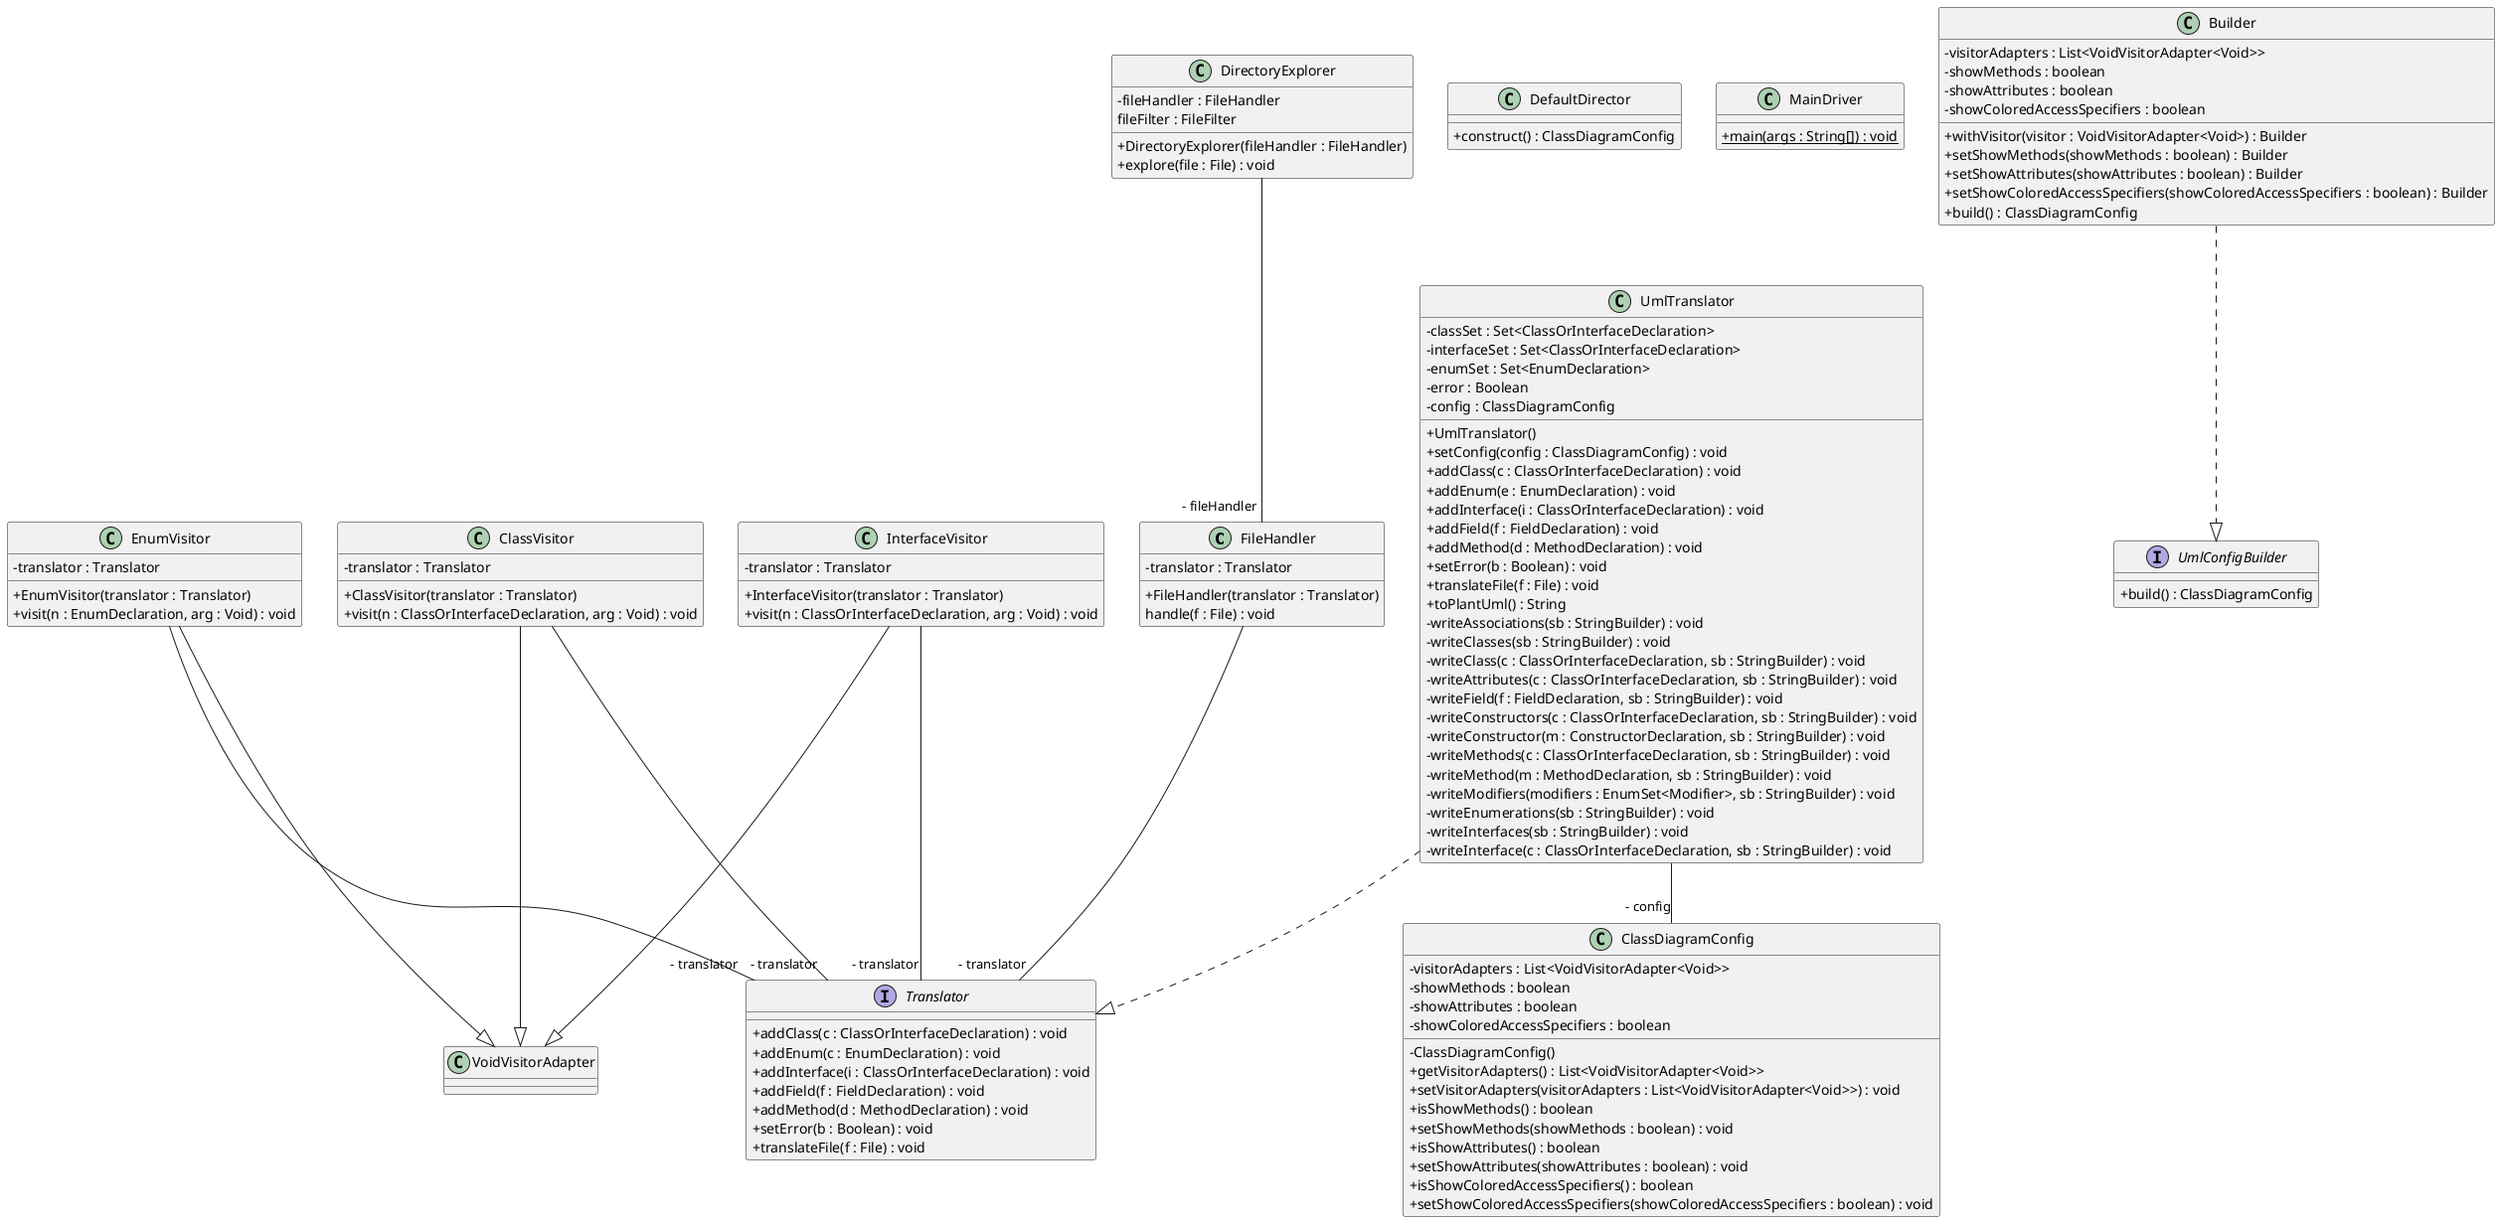 @startuml
skinparam classAttributeIconSize 0
class FileHandler{
- translator : Translator
+ FileHandler(translator : Translator)
handle(f : File) : void
}
class EnumVisitor{
- translator : Translator
+ EnumVisitor(translator : Translator)
+ visit(n : EnumDeclaration, arg : Void) : void
}
EnumVisitor --|> VoidVisitorAdapter
class DefaultDirector{
+ construct() : ClassDiagramConfig
}
class DirectoryExplorer{
- fileHandler : FileHandler
fileFilter : FileFilter
+ DirectoryExplorer(fileHandler : FileHandler)
+ explore(file : File) : void
}
class ClassVisitor{
- translator : Translator
+ ClassVisitor(translator : Translator)
+ visit(n : ClassOrInterfaceDeclaration, arg : Void) : void
}
ClassVisitor --|> VoidVisitorAdapter
class ClassDiagramConfig{
- visitorAdapters : List<VoidVisitorAdapter<Void>>
- showMethods : boolean
- showAttributes : boolean
- showColoredAccessSpecifiers : boolean
- ClassDiagramConfig()
+ getVisitorAdapters() : List<VoidVisitorAdapter<Void>>
+ setVisitorAdapters(visitorAdapters : List<VoidVisitorAdapter<Void>>) : void
+ isShowMethods() : boolean
+ setShowMethods(showMethods : boolean) : void
+ isShowAttributes() : boolean
+ setShowAttributes(showAttributes : boolean) : void
+ isShowColoredAccessSpecifiers() : boolean
+ setShowColoredAccessSpecifiers(showColoredAccessSpecifiers : boolean) : void
}
class UmlTranslator{
- classSet : Set<ClassOrInterfaceDeclaration>
- interfaceSet : Set<ClassOrInterfaceDeclaration>
- enumSet : Set<EnumDeclaration>
- error : Boolean
- config : ClassDiagramConfig
+ UmlTranslator()
+ setConfig(config : ClassDiagramConfig) : void
+ addClass(c : ClassOrInterfaceDeclaration) : void
+ addEnum(e : EnumDeclaration) : void
+ addInterface(i : ClassOrInterfaceDeclaration) : void
+ addField(f : FieldDeclaration) : void
+ addMethod(d : MethodDeclaration) : void
+ setError(b : Boolean) : void
+ translateFile(f : File) : void
+ toPlantUml() : String
- writeAssociations(sb : StringBuilder) : void
- writeClasses(sb : StringBuilder) : void
- writeClass(c : ClassOrInterfaceDeclaration, sb : StringBuilder) : void
- writeAttributes(c : ClassOrInterfaceDeclaration, sb : StringBuilder) : void
- writeField(f : FieldDeclaration, sb : StringBuilder) : void
- writeConstructors(c : ClassOrInterfaceDeclaration, sb : StringBuilder) : void
- writeConstructor(m : ConstructorDeclaration, sb : StringBuilder) : void
- writeMethods(c : ClassOrInterfaceDeclaration, sb : StringBuilder) : void
- writeMethod(m : MethodDeclaration, sb : StringBuilder) : void
- writeModifiers(modifiers : EnumSet<Modifier>, sb : StringBuilder) : void
- writeEnumerations(sb : StringBuilder) : void
- writeInterfaces(sb : StringBuilder) : void
- writeInterface(c : ClassOrInterfaceDeclaration, sb : StringBuilder) : void
}
UmlTranslator ..|> Translator
class InterfaceVisitor{
- translator : Translator
+ InterfaceVisitor(translator : Translator)
+ visit(n : ClassOrInterfaceDeclaration, arg : Void) : void
}
InterfaceVisitor --|> VoidVisitorAdapter
class MainDriver{
+ {static} main(args : String[]) : void
}
class Builder{
- visitorAdapters : List<VoidVisitorAdapter<Void>>
- showMethods : boolean
- showAttributes : boolean
- showColoredAccessSpecifiers : boolean
+ withVisitor(visitor : VoidVisitorAdapter<Void>) : Builder
+ setShowMethods(showMethods : boolean) : Builder
+ setShowAttributes(showAttributes : boolean) : Builder
+ setShowColoredAccessSpecifiers(showColoredAccessSpecifiers : boolean) : Builder
+ build() : ClassDiagramConfig
}
Builder ..|> UmlConfigBuilder
FileHandler--"- translator" Translator
EnumVisitor--"- translator" Translator
DirectoryExplorer--"- fileHandler" FileHandler
ClassVisitor--"- translator" Translator
UmlTranslator--"- config" ClassDiagramConfig
InterfaceVisitor--"- translator" Translator
interface Translator{
+ addClass(c : ClassOrInterfaceDeclaration) : void
+ addEnum(c : EnumDeclaration) : void
+ addInterface(i : ClassOrInterfaceDeclaration) : void
+ addField(f : FieldDeclaration) : void
+ addMethod(d : MethodDeclaration) : void
+ setError(b : Boolean) : void
+ translateFile(f : File) : void
}
interface UmlConfigBuilder{
+ build() : ClassDiagramConfig
}
@enduml